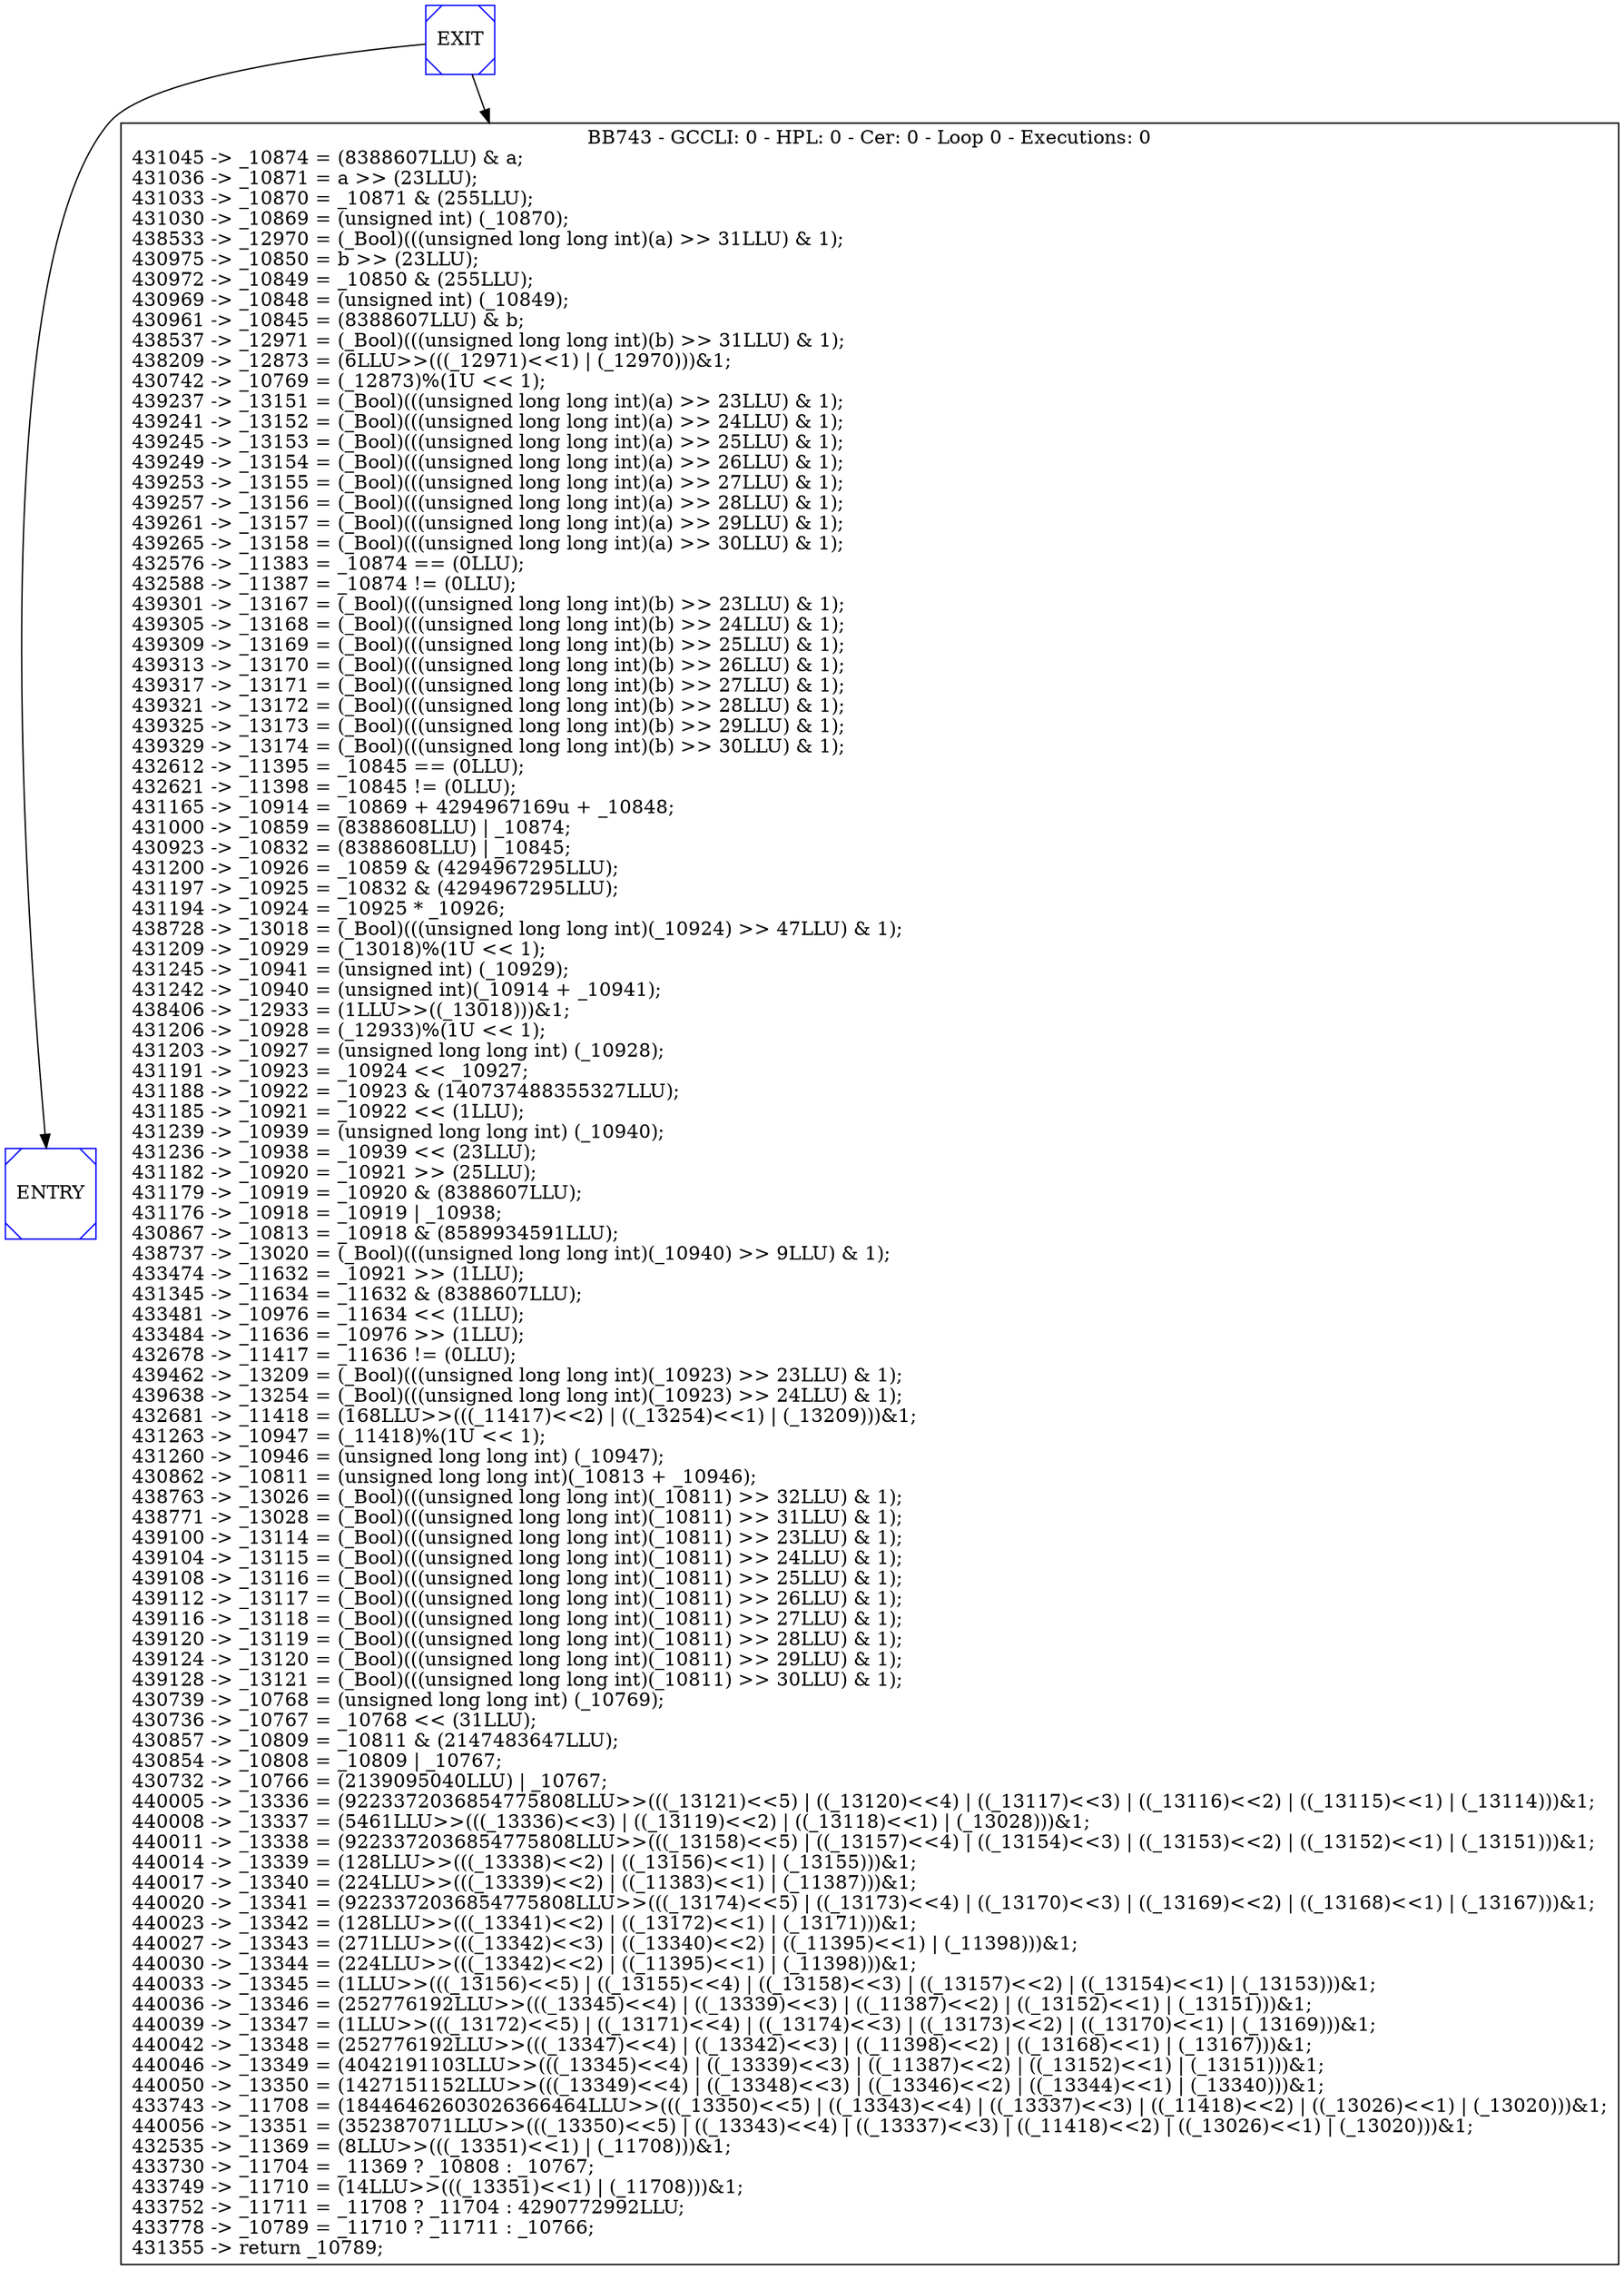 digraph G {
0[color=blue,shape=Msquare, label="ENTRY"];
1[color=blue,shape=Msquare, label="EXIT"];
2[shape=box, label="BB743 - GCCLI: 0 - HPL: 0 - Cer: 0 - Loop 0 - Executions: 0\n431045 -> _10874 = (8388607LLU) & a;\l431036 -> _10871 = a >> (23LLU);\l431033 -> _10870 = _10871 & (255LLU);\l431030 -> _10869 = (unsigned int) (_10870);\l438533 -> _12970 = (_Bool)(((unsigned long long int)(a) >> 31LLU) & 1);\l430975 -> _10850 = b >> (23LLU);\l430972 -> _10849 = _10850 & (255LLU);\l430969 -> _10848 = (unsigned int) (_10849);\l430961 -> _10845 = (8388607LLU) & b;\l438537 -> _12971 = (_Bool)(((unsigned long long int)(b) >> 31LLU) & 1);\l438209 -> _12873 = (6LLU>>(((_12971)<<1) | (_12970)))&1;\l430742 -> _10769 = (_12873)%(1U << 1);\l439237 -> _13151 = (_Bool)(((unsigned long long int)(a) >> 23LLU) & 1);\l439241 -> _13152 = (_Bool)(((unsigned long long int)(a) >> 24LLU) & 1);\l439245 -> _13153 = (_Bool)(((unsigned long long int)(a) >> 25LLU) & 1);\l439249 -> _13154 = (_Bool)(((unsigned long long int)(a) >> 26LLU) & 1);\l439253 -> _13155 = (_Bool)(((unsigned long long int)(a) >> 27LLU) & 1);\l439257 -> _13156 = (_Bool)(((unsigned long long int)(a) >> 28LLU) & 1);\l439261 -> _13157 = (_Bool)(((unsigned long long int)(a) >> 29LLU) & 1);\l439265 -> _13158 = (_Bool)(((unsigned long long int)(a) >> 30LLU) & 1);\l432576 -> _11383 = _10874 == (0LLU);\l432588 -> _11387 = _10874 != (0LLU);\l439301 -> _13167 = (_Bool)(((unsigned long long int)(b) >> 23LLU) & 1);\l439305 -> _13168 = (_Bool)(((unsigned long long int)(b) >> 24LLU) & 1);\l439309 -> _13169 = (_Bool)(((unsigned long long int)(b) >> 25LLU) & 1);\l439313 -> _13170 = (_Bool)(((unsigned long long int)(b) >> 26LLU) & 1);\l439317 -> _13171 = (_Bool)(((unsigned long long int)(b) >> 27LLU) & 1);\l439321 -> _13172 = (_Bool)(((unsigned long long int)(b) >> 28LLU) & 1);\l439325 -> _13173 = (_Bool)(((unsigned long long int)(b) >> 29LLU) & 1);\l439329 -> _13174 = (_Bool)(((unsigned long long int)(b) >> 30LLU) & 1);\l432612 -> _11395 = _10845 == (0LLU);\l432621 -> _11398 = _10845 != (0LLU);\l431165 -> _10914 = _10869 + 4294967169u + _10848;\l431000 -> _10859 = (8388608LLU) | _10874;\l430923 -> _10832 = (8388608LLU) | _10845;\l431200 -> _10926 = _10859 & (4294967295LLU);\l431197 -> _10925 = _10832 & (4294967295LLU);\l431194 -> _10924 = _10925 * _10926;\l438728 -> _13018 = (_Bool)(((unsigned long long int)(_10924) >> 47LLU) & 1);\l431209 -> _10929 = (_13018)%(1U << 1);\l431245 -> _10941 = (unsigned int) (_10929);\l431242 -> _10940 = (unsigned int)(_10914 + _10941);\l438406 -> _12933 = (1LLU>>((_13018)))&1;\l431206 -> _10928 = (_12933)%(1U << 1);\l431203 -> _10927 = (unsigned long long int) (_10928);\l431191 -> _10923 = _10924 << _10927;\l431188 -> _10922 = _10923 & (140737488355327LLU);\l431185 -> _10921 = _10922 << (1LLU);\l431239 -> _10939 = (unsigned long long int) (_10940);\l431236 -> _10938 = _10939 << (23LLU);\l431182 -> _10920 = _10921 >> (25LLU);\l431179 -> _10919 = _10920 & (8388607LLU);\l431176 -> _10918 = _10919 | _10938;\l430867 -> _10813 = _10918 & (8589934591LLU);\l438737 -> _13020 = (_Bool)(((unsigned long long int)(_10940) >> 9LLU) & 1);\l433474 -> _11632 = _10921 >> (1LLU);\l431345 -> _11634 = _11632 & (8388607LLU);\l433481 -> _10976 = _11634 << (1LLU);\l433484 -> _11636 = _10976 >> (1LLU);\l432678 -> _11417 = _11636 != (0LLU);\l439462 -> _13209 = (_Bool)(((unsigned long long int)(_10923) >> 23LLU) & 1);\l439638 -> _13254 = (_Bool)(((unsigned long long int)(_10923) >> 24LLU) & 1);\l432681 -> _11418 = (168LLU>>(((_11417)<<2) | ((_13254)<<1) | (_13209)))&1;\l431263 -> _10947 = (_11418)%(1U << 1);\l431260 -> _10946 = (unsigned long long int) (_10947);\l430862 -> _10811 = (unsigned long long int)(_10813 + _10946);\l438763 -> _13026 = (_Bool)(((unsigned long long int)(_10811) >> 32LLU) & 1);\l438771 -> _13028 = (_Bool)(((unsigned long long int)(_10811) >> 31LLU) & 1);\l439100 -> _13114 = (_Bool)(((unsigned long long int)(_10811) >> 23LLU) & 1);\l439104 -> _13115 = (_Bool)(((unsigned long long int)(_10811) >> 24LLU) & 1);\l439108 -> _13116 = (_Bool)(((unsigned long long int)(_10811) >> 25LLU) & 1);\l439112 -> _13117 = (_Bool)(((unsigned long long int)(_10811) >> 26LLU) & 1);\l439116 -> _13118 = (_Bool)(((unsigned long long int)(_10811) >> 27LLU) & 1);\l439120 -> _13119 = (_Bool)(((unsigned long long int)(_10811) >> 28LLU) & 1);\l439124 -> _13120 = (_Bool)(((unsigned long long int)(_10811) >> 29LLU) & 1);\l439128 -> _13121 = (_Bool)(((unsigned long long int)(_10811) >> 30LLU) & 1);\l430739 -> _10768 = (unsigned long long int) (_10769);\l430736 -> _10767 = _10768 << (31LLU);\l430857 -> _10809 = _10811 & (2147483647LLU);\l430854 -> _10808 = _10809 | _10767;\l430732 -> _10766 = (2139095040LLU) | _10767;\l440005 -> _13336 = (9223372036854775808LLU>>(((_13121)<<5) | ((_13120)<<4) | ((_13117)<<3) | ((_13116)<<2) | ((_13115)<<1) | (_13114)))&1;\l440008 -> _13337 = (5461LLU>>(((_13336)<<3) | ((_13119)<<2) | ((_13118)<<1) | (_13028)))&1;\l440011 -> _13338 = (9223372036854775808LLU>>(((_13158)<<5) | ((_13157)<<4) | ((_13154)<<3) | ((_13153)<<2) | ((_13152)<<1) | (_13151)))&1;\l440014 -> _13339 = (128LLU>>(((_13338)<<2) | ((_13156)<<1) | (_13155)))&1;\l440017 -> _13340 = (224LLU>>(((_13339)<<2) | ((_11383)<<1) | (_11387)))&1;\l440020 -> _13341 = (9223372036854775808LLU>>(((_13174)<<5) | ((_13173)<<4) | ((_13170)<<3) | ((_13169)<<2) | ((_13168)<<1) | (_13167)))&1;\l440023 -> _13342 = (128LLU>>(((_13341)<<2) | ((_13172)<<1) | (_13171)))&1;\l440027 -> _13343 = (271LLU>>(((_13342)<<3) | ((_13340)<<2) | ((_11395)<<1) | (_11398)))&1;\l440030 -> _13344 = (224LLU>>(((_13342)<<2) | ((_11395)<<1) | (_11398)))&1;\l440033 -> _13345 = (1LLU>>(((_13156)<<5) | ((_13155)<<4) | ((_13158)<<3) | ((_13157)<<2) | ((_13154)<<1) | (_13153)))&1;\l440036 -> _13346 = (252776192LLU>>(((_13345)<<4) | ((_13339)<<3) | ((_11387)<<2) | ((_13152)<<1) | (_13151)))&1;\l440039 -> _13347 = (1LLU>>(((_13172)<<5) | ((_13171)<<4) | ((_13174)<<3) | ((_13173)<<2) | ((_13170)<<1) | (_13169)))&1;\l440042 -> _13348 = (252776192LLU>>(((_13347)<<4) | ((_13342)<<3) | ((_11398)<<2) | ((_13168)<<1) | (_13167)))&1;\l440046 -> _13349 = (4042191103LLU>>(((_13345)<<4) | ((_13339)<<3) | ((_11387)<<2) | ((_13152)<<1) | (_13151)))&1;\l440050 -> _13350 = (1427151152LLU>>(((_13349)<<4) | ((_13348)<<3) | ((_13346)<<2) | ((_13344)<<1) | (_13340)))&1;\l433743 -> _11708 = (18446462603026366464LLU>>(((_13350)<<5) | ((_13343)<<4) | ((_13337)<<3) | ((_11418)<<2) | ((_13026)<<1) | (_13020)))&1;\l440056 -> _13351 = (352387071LLU>>(((_13350)<<5) | ((_13343)<<4) | ((_13337)<<3) | ((_11418)<<2) | ((_13026)<<1) | (_13020)))&1;\l432535 -> _11369 = (8LLU>>(((_13351)<<1) | (_11708)))&1;\l433730 -> _11704 = _11369 ? _10808 : _10767;\l433749 -> _11710 = (14LLU>>(((_13351)<<1) | (_11708)))&1;\l433752 -> _11711 = _11708 ? _11704 : 4290772992LLU;\l433778 -> _10789 = _11710 ? _11711 : _10766;\l431355 -> return _10789;\l"];
1->0 [fontcolor=blue];
1->2 [fontcolor=blue];
}
